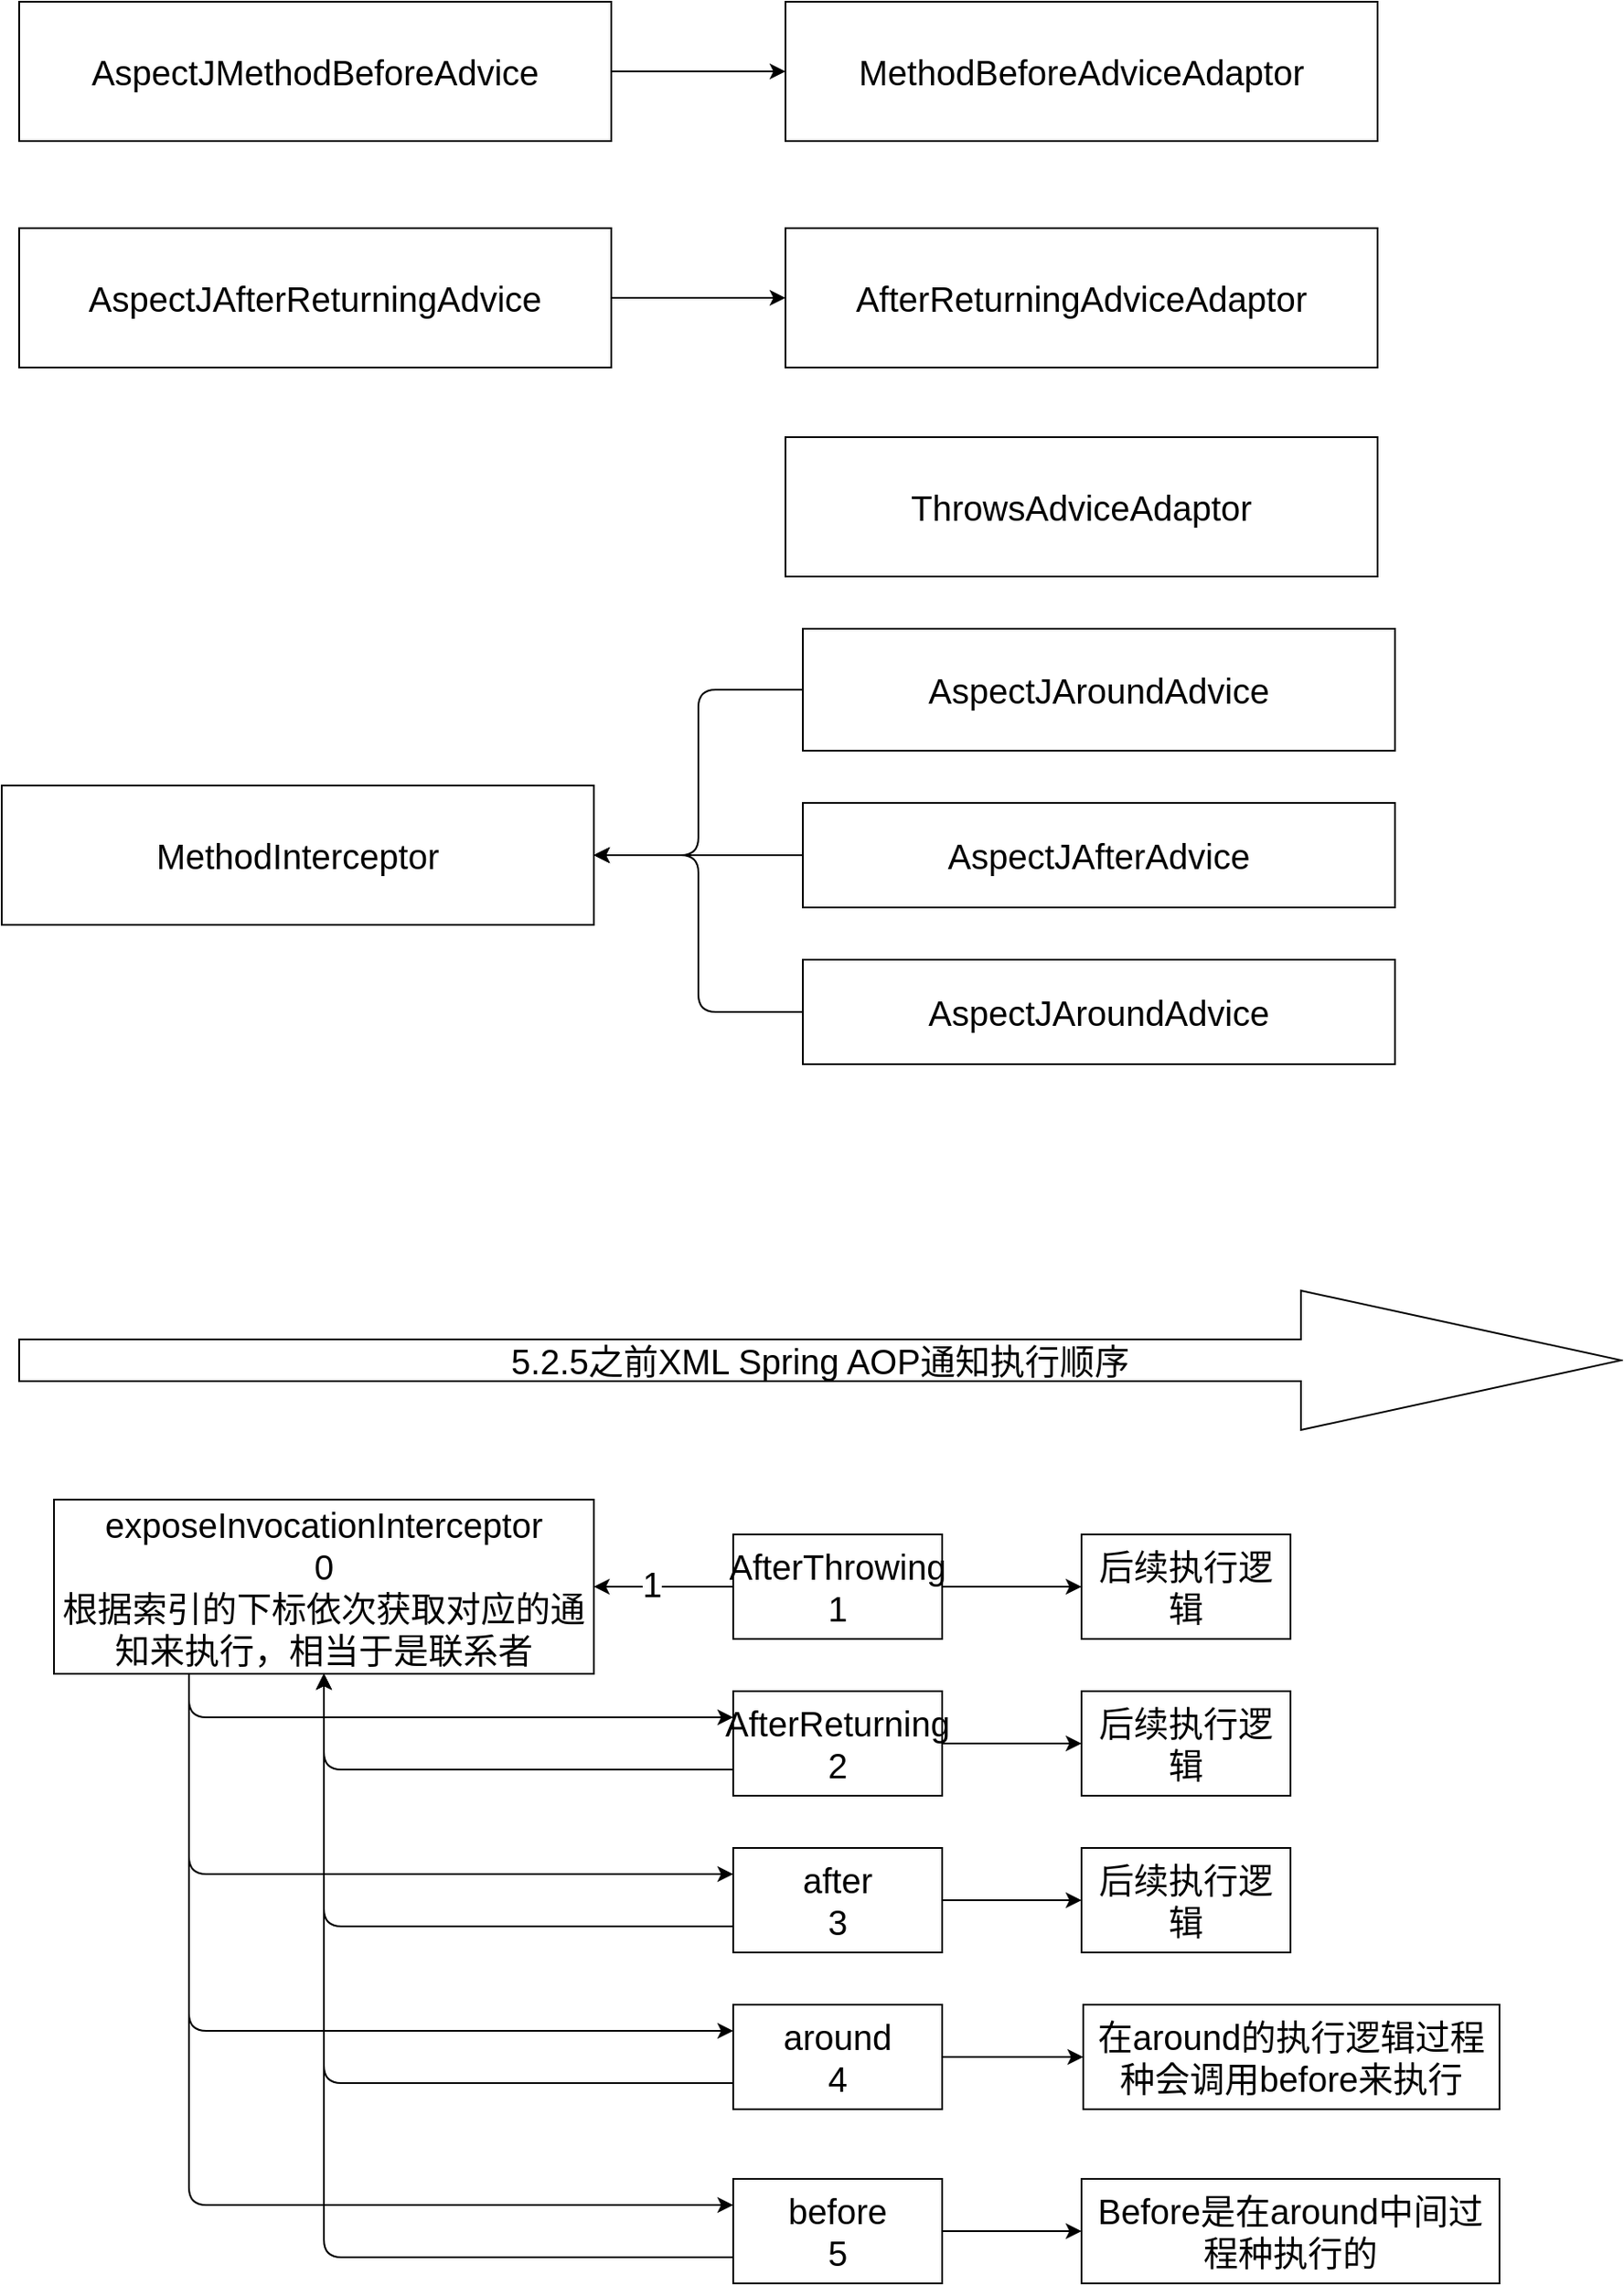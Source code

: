 <mxfile>
    <diagram id="cVBjXVy2VlV7Nv37EaGf" name="Page-1">
        <mxGraphModel dx="1112" dy="790" grid="1" gridSize="10" guides="1" tooltips="1" connect="1" arrows="1" fold="1" page="1" pageScale="1" pageWidth="10000000" pageHeight="10000000" math="0" shadow="0">
            <root>
                <mxCell id="0"/>
                <mxCell id="1" parent="0"/>
                <mxCell id="2" value="MethodBeforeAdviceAdaptor" style="whiteSpace=wrap;html=1;fontSize=20;" vertex="1" parent="1">
                    <mxGeometry x="540" y="330" width="340" height="80" as="geometry"/>
                </mxCell>
                <mxCell id="3" value="AfterReturningAdviceAdaptor" style="whiteSpace=wrap;html=1;fontSize=20;" vertex="1" parent="1">
                    <mxGeometry x="540" y="460" width="340" height="80" as="geometry"/>
                </mxCell>
                <mxCell id="4" value="ThrowsAdviceAdaptor" style="whiteSpace=wrap;html=1;fontSize=20;" vertex="1" parent="1">
                    <mxGeometry x="540" y="580" width="340" height="80" as="geometry"/>
                </mxCell>
                <mxCell id="7" value="MethodInterceptor" style="whiteSpace=wrap;html=1;fontSize=20;" vertex="1" parent="1">
                    <mxGeometry x="90" y="780" width="340" height="80" as="geometry"/>
                </mxCell>
                <mxCell id="21" style="edgeStyle=elbowEdgeStyle;html=1;exitX=0;exitY=0.5;exitDx=0;exitDy=0;entryX=1;entryY=0.5;entryDx=0;entryDy=0;fontSize=20;" edge="1" parent="1" source="8" target="7">
                    <mxGeometry relative="1" as="geometry"/>
                </mxCell>
                <mxCell id="8" value="AspectJAroundAdvice" style="whiteSpace=wrap;html=1;fontSize=20;" vertex="1" parent="1">
                    <mxGeometry x="550" y="690" width="340" height="70" as="geometry"/>
                </mxCell>
                <mxCell id="20" style="edgeStyle=elbowEdgeStyle;html=1;exitX=0;exitY=0.5;exitDx=0;exitDy=0;fontSize=20;" edge="1" parent="1" source="9" target="7">
                    <mxGeometry relative="1" as="geometry"/>
                </mxCell>
                <mxCell id="9" value="AspectJAfterAdvice" style="whiteSpace=wrap;html=1;fontSize=20;" vertex="1" parent="1">
                    <mxGeometry x="550" y="790" width="340" height="60" as="geometry"/>
                </mxCell>
                <mxCell id="22" style="edgeStyle=elbowEdgeStyle;html=1;exitX=0;exitY=0.5;exitDx=0;exitDy=0;fontSize=20;" edge="1" parent="1" source="10" target="7">
                    <mxGeometry relative="1" as="geometry"/>
                </mxCell>
                <mxCell id="10" value="AspectJAroundAdvice" style="whiteSpace=wrap;html=1;fontSize=20;" vertex="1" parent="1">
                    <mxGeometry x="550" y="880" width="340" height="60" as="geometry"/>
                </mxCell>
                <mxCell id="14" value="" style="edgeStyle=none;html=1;fontSize=20;" edge="1" parent="1" source="12" target="2">
                    <mxGeometry relative="1" as="geometry"/>
                </mxCell>
                <mxCell id="12" value="AspectJMethodBeforeAdvice" style="whiteSpace=wrap;html=1;fontSize=20;" vertex="1" parent="1">
                    <mxGeometry x="100" y="330" width="340" height="80" as="geometry"/>
                </mxCell>
                <mxCell id="15" value="" style="edgeStyle=none;html=1;fontSize=20;" edge="1" parent="1" source="13" target="3">
                    <mxGeometry relative="1" as="geometry"/>
                </mxCell>
                <mxCell id="13" value="AspectJAfterReturningAdvice" style="whiteSpace=wrap;html=1;fontSize=20;" vertex="1" parent="1">
                    <mxGeometry x="100" y="460" width="340" height="80" as="geometry"/>
                </mxCell>
                <mxCell id="45" style="edgeStyle=orthogonalEdgeStyle;html=1;exitX=0.25;exitY=1;exitDx=0;exitDy=0;entryX=0;entryY=0.25;entryDx=0;entryDy=0;fontSize=20;" edge="1" parent="1" source="23" target="40">
                    <mxGeometry relative="1" as="geometry"/>
                </mxCell>
                <mxCell id="49" style="edgeStyle=orthogonalEdgeStyle;html=1;exitX=0.25;exitY=1;exitDx=0;exitDy=0;entryX=0;entryY=0.25;entryDx=0;entryDy=0;fontSize=20;" edge="1" parent="1" source="23" target="46">
                    <mxGeometry relative="1" as="geometry"/>
                </mxCell>
                <mxCell id="53" style="edgeStyle=orthogonalEdgeStyle;html=1;exitX=0.25;exitY=1;exitDx=0;exitDy=0;entryX=0;entryY=0.25;entryDx=0;entryDy=0;fontSize=20;" edge="1" parent="1" source="23" target="50">
                    <mxGeometry relative="1" as="geometry"/>
                </mxCell>
                <mxCell id="55" style="edgeStyle=orthogonalEdgeStyle;html=1;exitX=0.25;exitY=1;exitDx=0;exitDy=0;entryX=0;entryY=0.25;entryDx=0;entryDy=0;fontSize=20;" edge="1" parent="1" source="23" target="24">
                    <mxGeometry relative="1" as="geometry"/>
                </mxCell>
                <mxCell id="23" value="exposeInvocationInterceptor&lt;br&gt;0&lt;br&gt;根据索引的下标依次获取对应的通知来执行，相当于是联系者" style="whiteSpace=wrap;html=1;fontSize=20;" vertex="1" parent="1">
                    <mxGeometry x="120" y="1190" width="310" height="100" as="geometry"/>
                </mxCell>
                <mxCell id="37" value="" style="edgeStyle=orthogonalEdgeStyle;html=1;fontSize=20;" edge="1" parent="1" source="24" target="36">
                    <mxGeometry relative="1" as="geometry"/>
                </mxCell>
                <mxCell id="56" style="edgeStyle=orthogonalEdgeStyle;html=1;exitX=0;exitY=0.75;exitDx=0;exitDy=0;entryX=0.5;entryY=1;entryDx=0;entryDy=0;fontSize=20;" edge="1" parent="1" source="24" target="23">
                    <mxGeometry relative="1" as="geometry"/>
                </mxCell>
                <mxCell id="24" value="AfterReturning&lt;br&gt;2" style="whiteSpace=wrap;html=1;fontSize=20;" vertex="1" parent="1">
                    <mxGeometry x="510" y="1300" width="120" height="60" as="geometry"/>
                </mxCell>
                <mxCell id="35" value="" style="edgeStyle=orthogonalEdgeStyle;html=1;fontSize=20;" edge="1" parent="1" source="26" target="34">
                    <mxGeometry relative="1" as="geometry"/>
                </mxCell>
                <mxCell id="57" value="" style="edgeStyle=orthogonalEdgeStyle;html=1;fontSize=20;" edge="1" parent="1" source="26" target="23">
                    <mxGeometry relative="1" as="geometry"/>
                </mxCell>
                <mxCell id="58" value="1" style="edgeLabel;html=1;align=center;verticalAlign=middle;resizable=0;points=[];fontSize=20;" vertex="1" connectable="0" parent="57">
                    <mxGeometry x="0.187" y="-2" relative="1" as="geometry">
                        <mxPoint as="offset"/>
                    </mxGeometry>
                </mxCell>
                <mxCell id="26" value="AfterThrowing&lt;br&gt;1" style="whiteSpace=wrap;html=1;fontSize=20;" vertex="1" parent="1">
                    <mxGeometry x="510" y="1210" width="120" height="60" as="geometry"/>
                </mxCell>
                <mxCell id="27" value="5.2.5之前XML Spring AOP通知执行顺序" style="shape=singleArrow;whiteSpace=wrap;html=1;fontSize=20;" vertex="1" parent="1">
                    <mxGeometry x="100" y="1070" width="920" height="80" as="geometry"/>
                </mxCell>
                <mxCell id="34" value="后续执行逻辑" style="whiteSpace=wrap;html=1;fontSize=20;" vertex="1" parent="1">
                    <mxGeometry x="710" y="1210" width="120" height="60" as="geometry"/>
                </mxCell>
                <mxCell id="36" value="&lt;span&gt;后续执行逻辑&lt;/span&gt;" style="whiteSpace=wrap;html=1;fontSize=20;" vertex="1" parent="1">
                    <mxGeometry x="710" y="1300" width="120" height="60" as="geometry"/>
                </mxCell>
                <mxCell id="42" style="edgeStyle=orthogonalEdgeStyle;html=1;exitX=0;exitY=0.75;exitDx=0;exitDy=0;entryX=0.5;entryY=1;entryDx=0;entryDy=0;fontSize=20;" edge="1" parent="1" source="40" target="23">
                    <mxGeometry relative="1" as="geometry"/>
                </mxCell>
                <mxCell id="62" value="" style="edgeStyle=orthogonalEdgeStyle;html=1;fontSize=20;" edge="1" parent="1" source="40" target="59">
                    <mxGeometry relative="1" as="geometry"/>
                </mxCell>
                <mxCell id="40" value="after&lt;br&gt;3" style="whiteSpace=wrap;html=1;fontSize=20;" vertex="1" parent="1">
                    <mxGeometry x="510" y="1390" width="120" height="60" as="geometry"/>
                </mxCell>
                <mxCell id="48" style="edgeStyle=orthogonalEdgeStyle;html=1;exitX=0;exitY=0.75;exitDx=0;exitDy=0;entryX=0.5;entryY=1;entryDx=0;entryDy=0;fontSize=20;" edge="1" parent="1" source="46" target="23">
                    <mxGeometry relative="1" as="geometry"/>
                </mxCell>
                <mxCell id="63" value="" style="edgeStyle=orthogonalEdgeStyle;html=1;fontSize=20;" edge="1" parent="1" source="46" target="60">
                    <mxGeometry relative="1" as="geometry"/>
                </mxCell>
                <mxCell id="46" value="around&lt;br&gt;4" style="whiteSpace=wrap;html=1;fontSize=20;" vertex="1" parent="1">
                    <mxGeometry x="510" y="1480" width="120" height="60" as="geometry"/>
                </mxCell>
                <mxCell id="54" style="edgeStyle=orthogonalEdgeStyle;html=1;exitX=0;exitY=0.75;exitDx=0;exitDy=0;fontSize=20;" edge="1" parent="1" source="50" target="23">
                    <mxGeometry relative="1" as="geometry"/>
                </mxCell>
                <mxCell id="64" value="" style="edgeStyle=orthogonalEdgeStyle;html=1;fontSize=20;" edge="1" parent="1" source="50" target="61">
                    <mxGeometry relative="1" as="geometry"/>
                </mxCell>
                <mxCell id="50" value="before&lt;br&gt;5" style="whiteSpace=wrap;html=1;fontSize=20;" vertex="1" parent="1">
                    <mxGeometry x="510" y="1580" width="120" height="60" as="geometry"/>
                </mxCell>
                <mxCell id="59" value="&lt;span&gt;后续执行逻辑&lt;/span&gt;" style="whiteSpace=wrap;html=1;fontSize=20;" vertex="1" parent="1">
                    <mxGeometry x="710" y="1390" width="120" height="60" as="geometry"/>
                </mxCell>
                <mxCell id="60" value="在around的执行逻辑过程种会调用before来执行" style="whiteSpace=wrap;html=1;fontSize=20;" vertex="1" parent="1">
                    <mxGeometry x="711" y="1480" width="239" height="60" as="geometry"/>
                </mxCell>
                <mxCell id="61" value="&lt;span&gt;Before是在around中间过程种执行的&lt;/span&gt;" style="whiteSpace=wrap;html=1;fontSize=20;" vertex="1" parent="1">
                    <mxGeometry x="710" y="1580" width="240" height="60" as="geometry"/>
                </mxCell>
            </root>
        </mxGraphModel>
    </diagram>
</mxfile>
